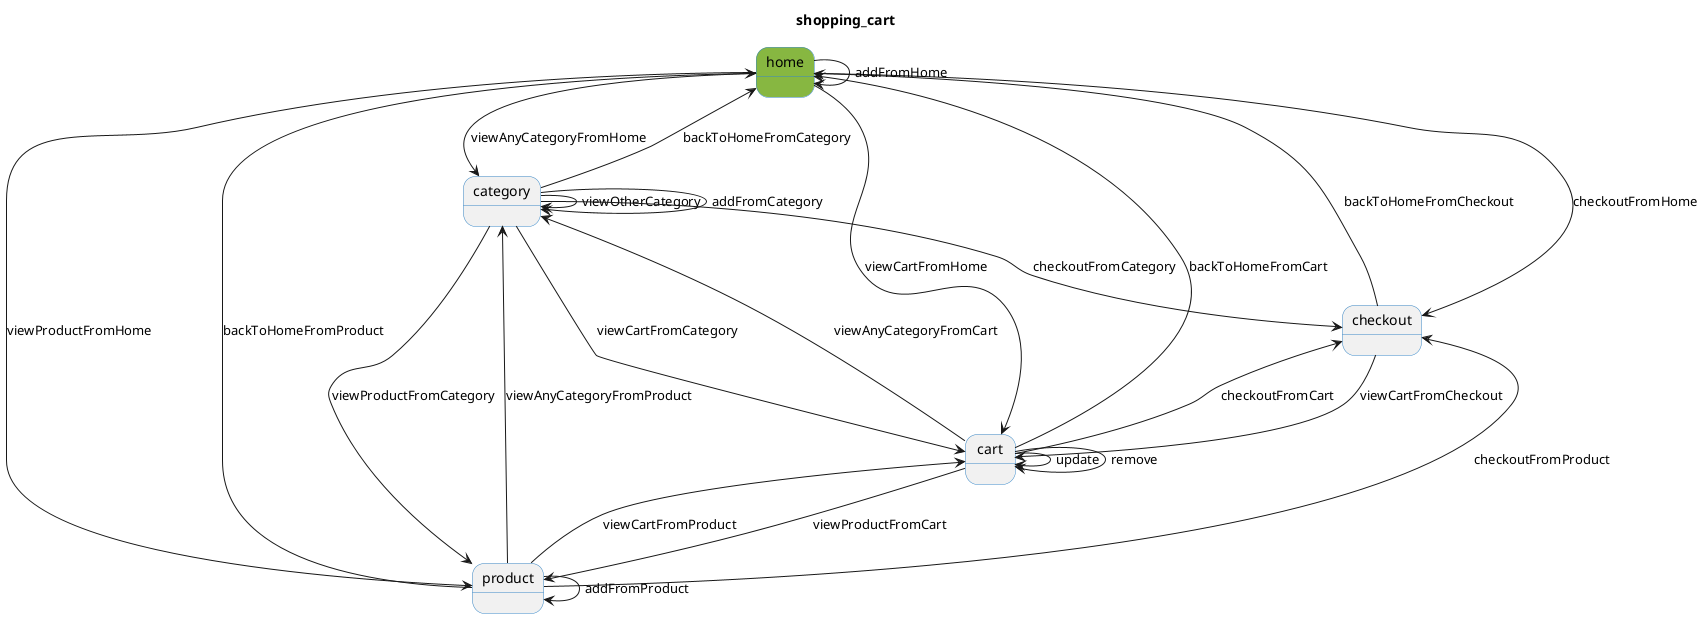 @startuml
allow_mixing
title shopping_cart
skinparam titleBorderRoundCorner 15
skinparam titleBorderThickness 2
skinparam state {
    BackgroundColor<<initial>> #87b741
    BackgroundColor<<marked>> #3887C6
    BorderColor #3887C6
    BorderColor<<marked>> Black
    FontColor<<marked>> White
}
state "home" <<initial>>
state "category"
state "product"
state "cart"
state "checkout"
"home" --> "category": "viewAnyCategoryFromHome"
"category" --> "category": "viewOtherCategory"
"product" --> "category": "viewAnyCategoryFromProduct"
"cart" --> "category": "viewAnyCategoryFromCart"
"home" --> "product": "viewProductFromHome"
"cart" --> "product": "viewProductFromCart"
"category" --> "product": "viewProductFromCategory"
"home" --> "cart": "viewCartFromHome"
"category" --> "cart": "viewCartFromCategory"
"product" --> "cart": "viewCartFromProduct"
"checkout" --> "cart": "viewCartFromCheckout"
"home" --> "checkout": "checkoutFromHome"
"category" --> "checkout": "checkoutFromCategory"
"product" --> "checkout": "checkoutFromProduct"
"cart" --> "checkout": "checkoutFromCart"
"category" --> "home": "backToHomeFromCategory"
"product" --> "home": "backToHomeFromProduct"
"cart" --> "home": "backToHomeFromCart"
"checkout" --> "home": "backToHomeFromCheckout"
"cart" --> "cart": "update"
"cart" --> "cart": "remove"
"home" --> "home": "addFromHome"
"category" --> "category": "addFromCategory"
"product" --> "product": "addFromProduct"
@enduml
